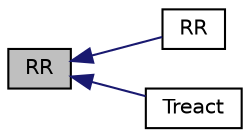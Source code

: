 digraph "RR"
{
  bgcolor="transparent";
  edge [fontname="Helvetica",fontsize="10",labelfontname="Helvetica",labelfontsize="10"];
  node [fontname="Helvetica",fontsize="10",shape=record];
  rankdir="LR";
  Node1 [label="RR",height=0.2,width=0.4,color="black", fillcolor="grey75", style="filled", fontcolor="black"];
  Node1 -> Node2 [dir="back",color="midnightblue",fontsize="10",style="solid",fontname="Helvetica"];
  Node2 [label="RR",height=0.2,width=0.4,color="black",URL="$a00265.html#a3d9d915d9838a1c6b84e910765198616",tooltip="Return const access to the chemical source terms for specie, i. "];
  Node1 -> Node3 [dir="back",color="midnightblue",fontsize="10",style="solid",fontname="Helvetica"];
  Node3 [label="Treact",height=0.2,width=0.4,color="black",URL="$a00265.html#af37e92422bf4e6f3bb9a744d4397e0f4",tooltip="Temperature below which the reaction rates are assumed 0. "];
}
